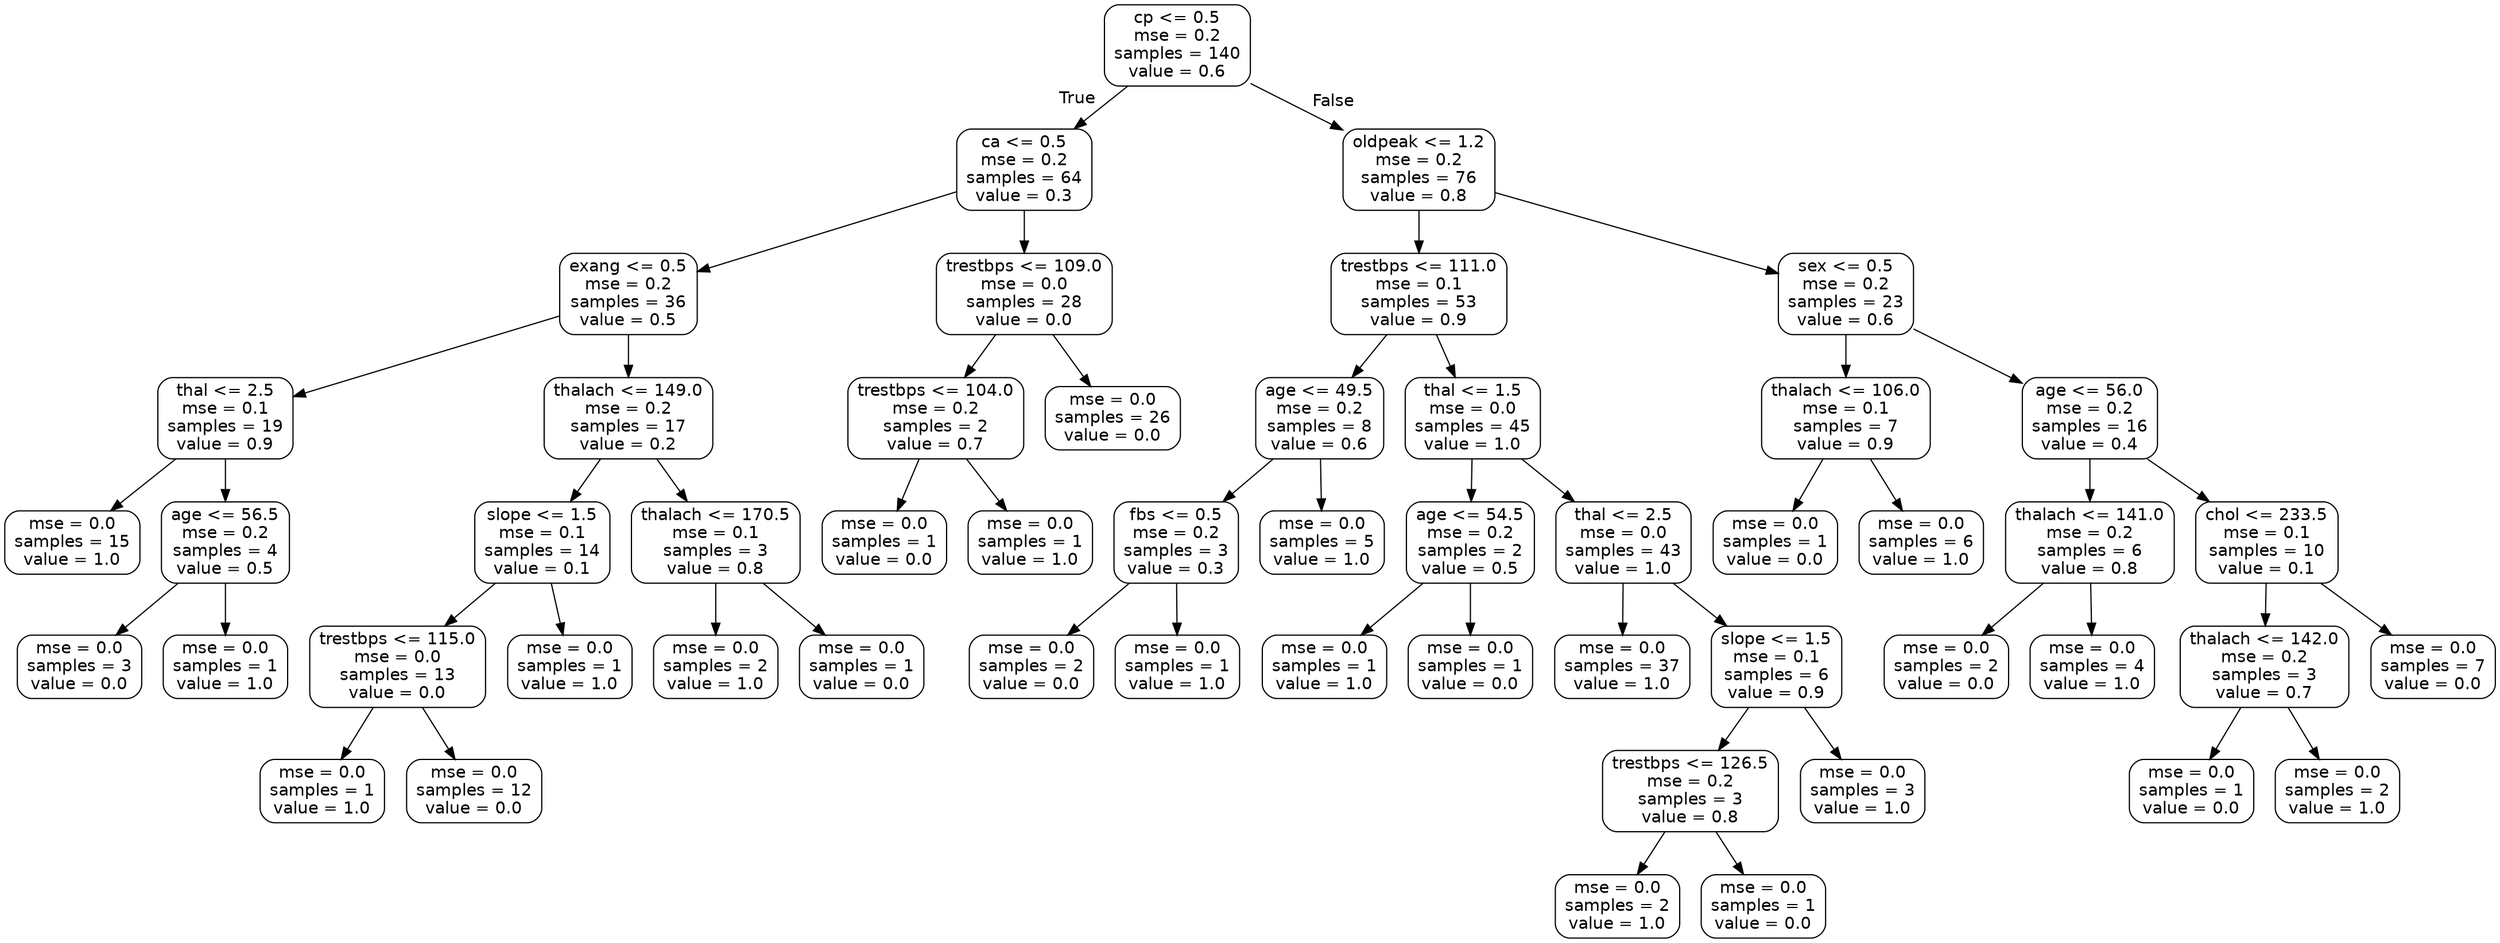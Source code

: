 digraph Tree {
node [shape=box, style="rounded", color="black", fontname=helvetica] ;
edge [fontname=helvetica] ;
0 [label="cp <= 0.5\nmse = 0.2\nsamples = 140\nvalue = 0.6"] ;
1 [label="ca <= 0.5\nmse = 0.2\nsamples = 64\nvalue = 0.3"] ;
0 -> 1 [labeldistance=2.5, labelangle=45, headlabel="True"] ;
2 [label="exang <= 0.5\nmse = 0.2\nsamples = 36\nvalue = 0.5"] ;
1 -> 2 ;
3 [label="thal <= 2.5\nmse = 0.1\nsamples = 19\nvalue = 0.9"] ;
2 -> 3 ;
4 [label="mse = 0.0\nsamples = 15\nvalue = 1.0"] ;
3 -> 4 ;
5 [label="age <= 56.5\nmse = 0.2\nsamples = 4\nvalue = 0.5"] ;
3 -> 5 ;
6 [label="mse = 0.0\nsamples = 3\nvalue = 0.0"] ;
5 -> 6 ;
7 [label="mse = 0.0\nsamples = 1\nvalue = 1.0"] ;
5 -> 7 ;
8 [label="thalach <= 149.0\nmse = 0.2\nsamples = 17\nvalue = 0.2"] ;
2 -> 8 ;
9 [label="slope <= 1.5\nmse = 0.1\nsamples = 14\nvalue = 0.1"] ;
8 -> 9 ;
10 [label="trestbps <= 115.0\nmse = 0.0\nsamples = 13\nvalue = 0.0"] ;
9 -> 10 ;
11 [label="mse = 0.0\nsamples = 1\nvalue = 1.0"] ;
10 -> 11 ;
12 [label="mse = 0.0\nsamples = 12\nvalue = 0.0"] ;
10 -> 12 ;
13 [label="mse = 0.0\nsamples = 1\nvalue = 1.0"] ;
9 -> 13 ;
14 [label="thalach <= 170.5\nmse = 0.1\nsamples = 3\nvalue = 0.8"] ;
8 -> 14 ;
15 [label="mse = 0.0\nsamples = 2\nvalue = 1.0"] ;
14 -> 15 ;
16 [label="mse = 0.0\nsamples = 1\nvalue = 0.0"] ;
14 -> 16 ;
17 [label="trestbps <= 109.0\nmse = 0.0\nsamples = 28\nvalue = 0.0"] ;
1 -> 17 ;
18 [label="trestbps <= 104.0\nmse = 0.2\nsamples = 2\nvalue = 0.7"] ;
17 -> 18 ;
19 [label="mse = 0.0\nsamples = 1\nvalue = 0.0"] ;
18 -> 19 ;
20 [label="mse = 0.0\nsamples = 1\nvalue = 1.0"] ;
18 -> 20 ;
21 [label="mse = 0.0\nsamples = 26\nvalue = 0.0"] ;
17 -> 21 ;
22 [label="oldpeak <= 1.2\nmse = 0.2\nsamples = 76\nvalue = 0.8"] ;
0 -> 22 [labeldistance=2.5, labelangle=-45, headlabel="False"] ;
23 [label="trestbps <= 111.0\nmse = 0.1\nsamples = 53\nvalue = 0.9"] ;
22 -> 23 ;
24 [label="age <= 49.5\nmse = 0.2\nsamples = 8\nvalue = 0.6"] ;
23 -> 24 ;
25 [label="fbs <= 0.5\nmse = 0.2\nsamples = 3\nvalue = 0.3"] ;
24 -> 25 ;
26 [label="mse = 0.0\nsamples = 2\nvalue = 0.0"] ;
25 -> 26 ;
27 [label="mse = 0.0\nsamples = 1\nvalue = 1.0"] ;
25 -> 27 ;
28 [label="mse = 0.0\nsamples = 5\nvalue = 1.0"] ;
24 -> 28 ;
29 [label="thal <= 1.5\nmse = 0.0\nsamples = 45\nvalue = 1.0"] ;
23 -> 29 ;
30 [label="age <= 54.5\nmse = 0.2\nsamples = 2\nvalue = 0.5"] ;
29 -> 30 ;
31 [label="mse = 0.0\nsamples = 1\nvalue = 1.0"] ;
30 -> 31 ;
32 [label="mse = 0.0\nsamples = 1\nvalue = 0.0"] ;
30 -> 32 ;
33 [label="thal <= 2.5\nmse = 0.0\nsamples = 43\nvalue = 1.0"] ;
29 -> 33 ;
34 [label="mse = 0.0\nsamples = 37\nvalue = 1.0"] ;
33 -> 34 ;
35 [label="slope <= 1.5\nmse = 0.1\nsamples = 6\nvalue = 0.9"] ;
33 -> 35 ;
36 [label="trestbps <= 126.5\nmse = 0.2\nsamples = 3\nvalue = 0.8"] ;
35 -> 36 ;
37 [label="mse = 0.0\nsamples = 2\nvalue = 1.0"] ;
36 -> 37 ;
38 [label="mse = 0.0\nsamples = 1\nvalue = 0.0"] ;
36 -> 38 ;
39 [label="mse = 0.0\nsamples = 3\nvalue = 1.0"] ;
35 -> 39 ;
40 [label="sex <= 0.5\nmse = 0.2\nsamples = 23\nvalue = 0.6"] ;
22 -> 40 ;
41 [label="thalach <= 106.0\nmse = 0.1\nsamples = 7\nvalue = 0.9"] ;
40 -> 41 ;
42 [label="mse = 0.0\nsamples = 1\nvalue = 0.0"] ;
41 -> 42 ;
43 [label="mse = 0.0\nsamples = 6\nvalue = 1.0"] ;
41 -> 43 ;
44 [label="age <= 56.0\nmse = 0.2\nsamples = 16\nvalue = 0.4"] ;
40 -> 44 ;
45 [label="thalach <= 141.0\nmse = 0.2\nsamples = 6\nvalue = 0.8"] ;
44 -> 45 ;
46 [label="mse = 0.0\nsamples = 2\nvalue = 0.0"] ;
45 -> 46 ;
47 [label="mse = 0.0\nsamples = 4\nvalue = 1.0"] ;
45 -> 47 ;
48 [label="chol <= 233.5\nmse = 0.1\nsamples = 10\nvalue = 0.1"] ;
44 -> 48 ;
49 [label="thalach <= 142.0\nmse = 0.2\nsamples = 3\nvalue = 0.7"] ;
48 -> 49 ;
50 [label="mse = 0.0\nsamples = 1\nvalue = 0.0"] ;
49 -> 50 ;
51 [label="mse = 0.0\nsamples = 2\nvalue = 1.0"] ;
49 -> 51 ;
52 [label="mse = 0.0\nsamples = 7\nvalue = 0.0"] ;
48 -> 52 ;
}
